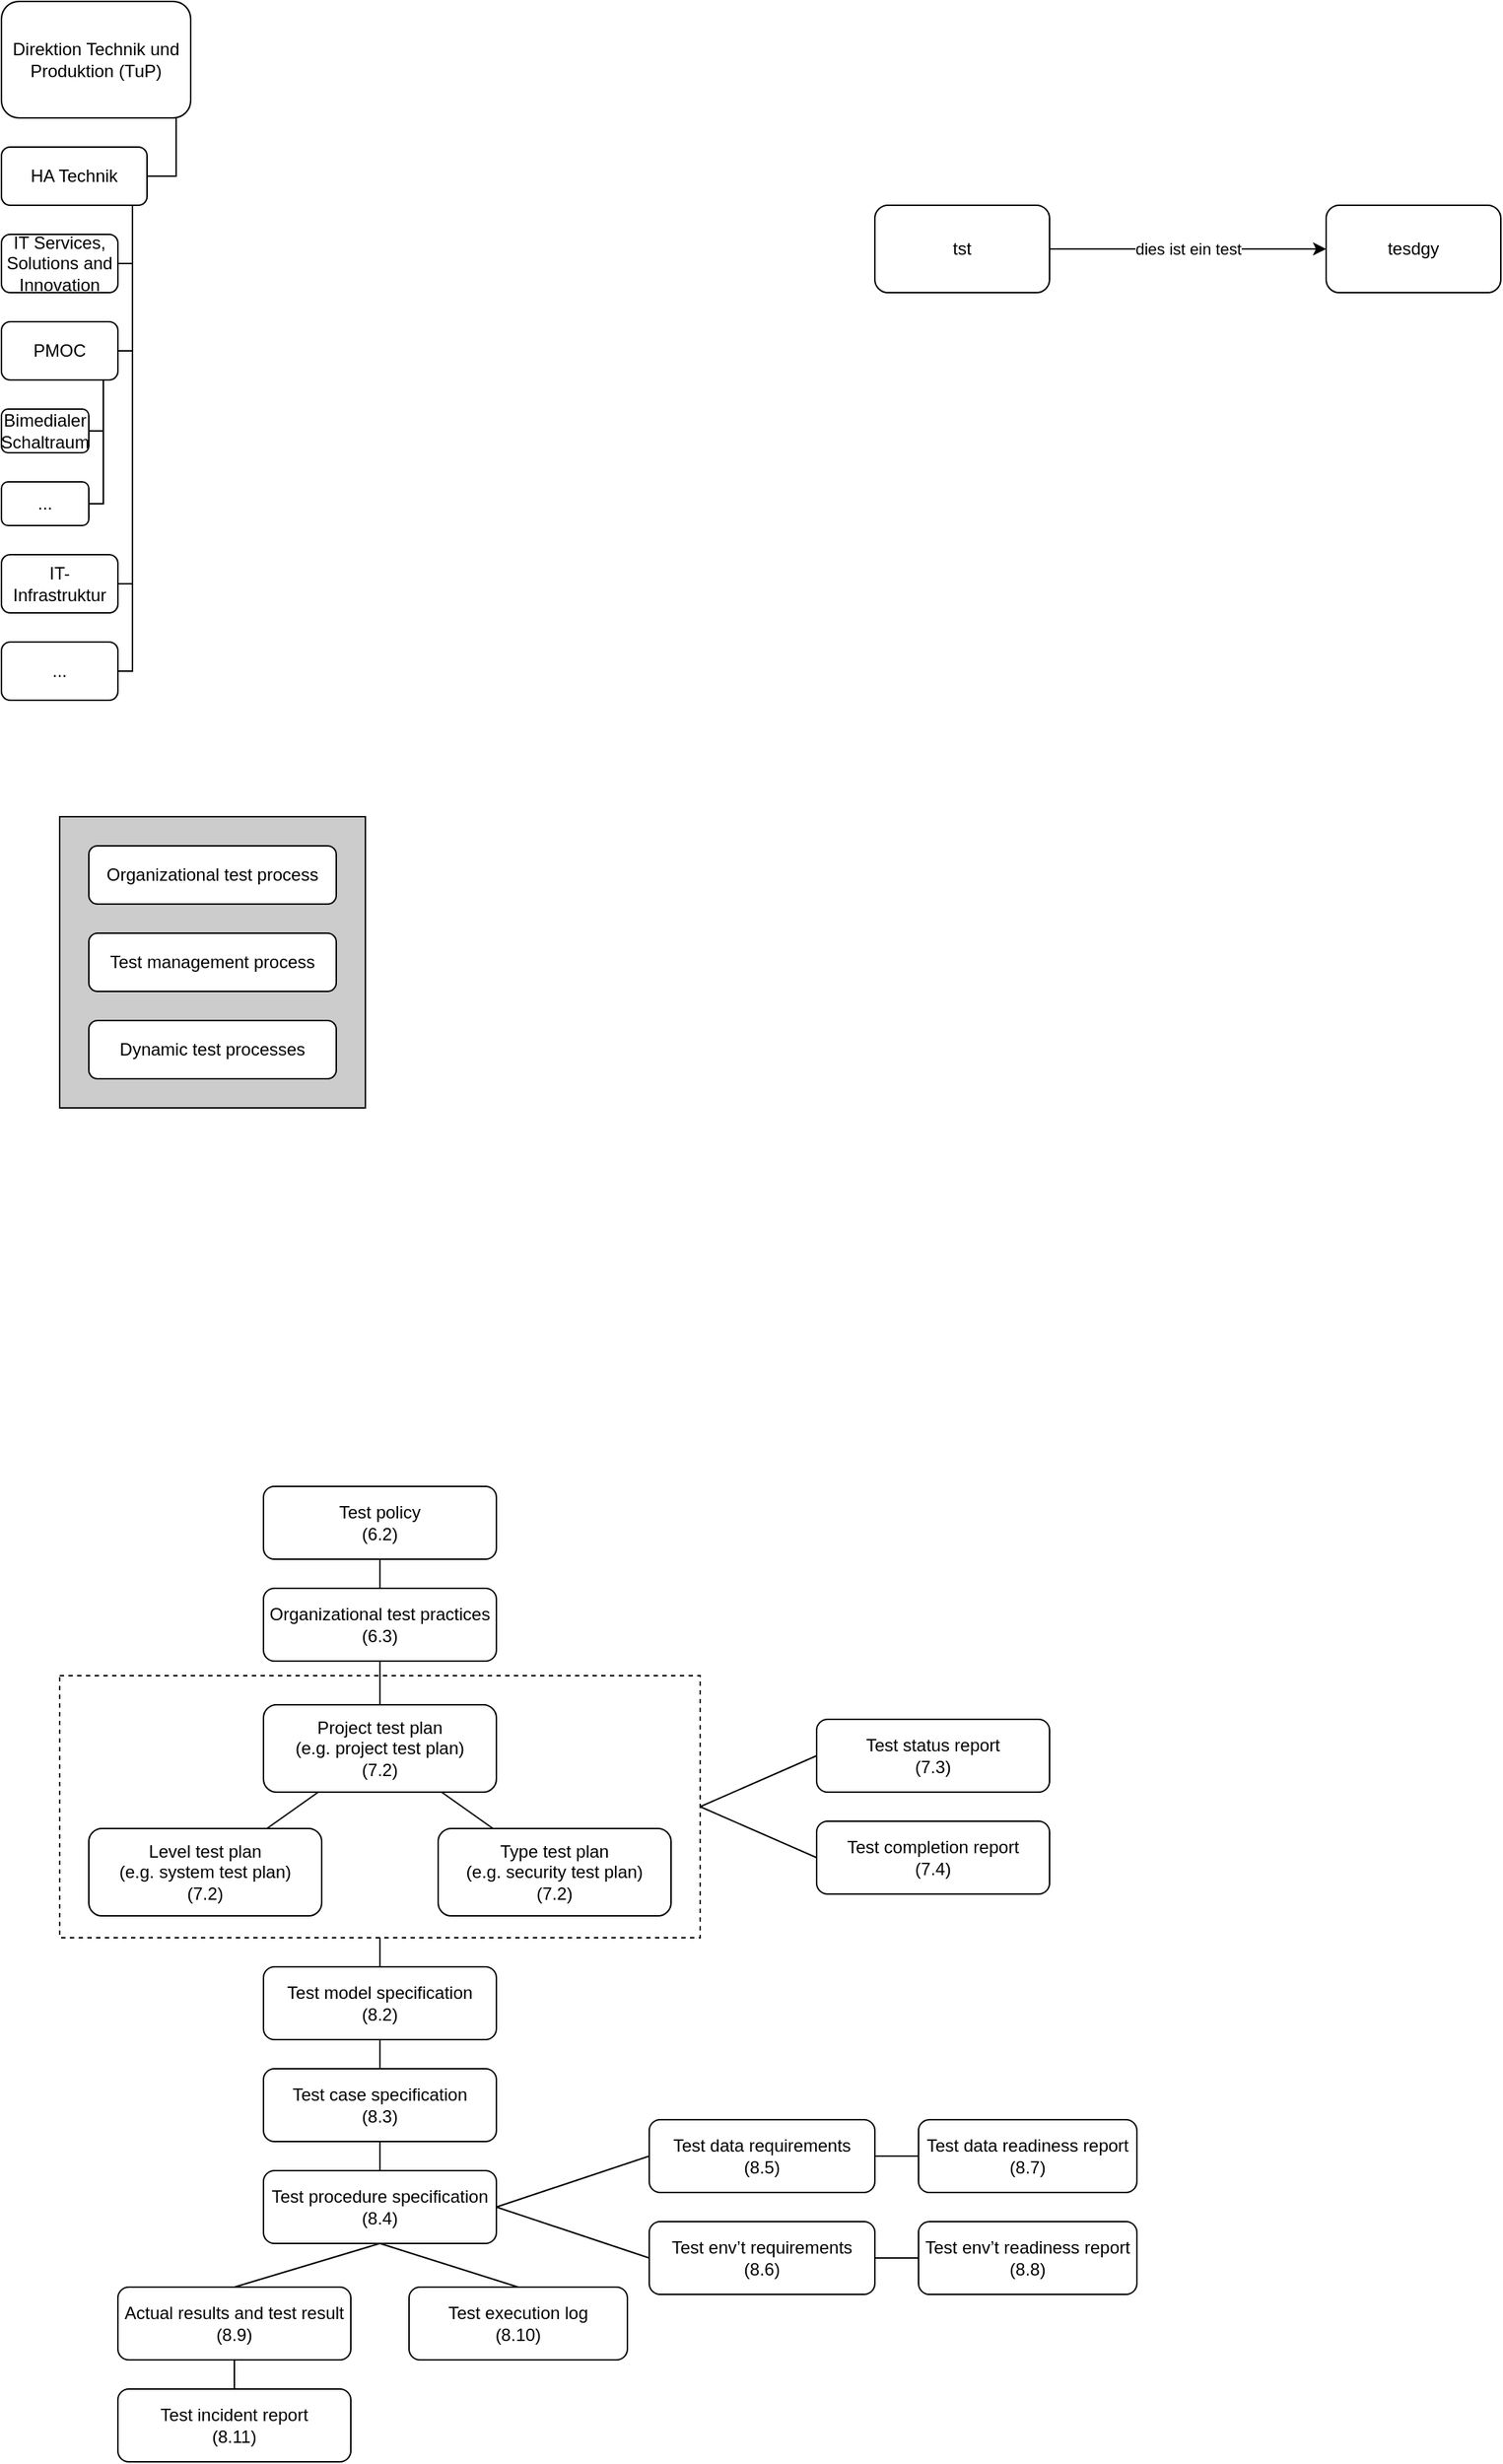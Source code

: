 <mxfile version="28.1.0">
  <diagram name="Seite-1" id="TvuDI8QwhE15kElaz38e">
    <mxGraphModel dx="1418" dy="790" grid="1" gridSize="10" guides="1" tooltips="1" connect="1" arrows="1" fold="1" page="1" pageScale="1" pageWidth="827" pageHeight="1169" math="0" shadow="0">
      <root>
        <mxCell id="0" />
        <mxCell id="GiZz-HR4AVTah3v7BY4u-3" value="Organigramm" parent="0" />
        <mxCell id="GiZz-HR4AVTah3v7BY4u-19" style="edgeStyle=orthogonalEdgeStyle;rounded=0;orthogonalLoop=1;jettySize=auto;html=1;exitX=1;exitY=0.5;exitDx=0;exitDy=0;entryX=0.845;entryY=1.002;entryDx=0;entryDy=0;entryPerimeter=0;endArrow=none;endFill=0;" parent="GiZz-HR4AVTah3v7BY4u-3" source="GiZz-HR4AVTah3v7BY4u-4" target="GiZz-HR4AVTah3v7BY4u-5" edge="1">
          <mxGeometry relative="1" as="geometry">
            <mxPoint x="410.0" y="110.035" as="targetPoint" />
          </mxGeometry>
        </mxCell>
        <mxCell id="GiZz-HR4AVTah3v7BY4u-4" value="HA Technik" style="rounded=1;whiteSpace=wrap;html=1;" parent="GiZz-HR4AVTah3v7BY4u-3" vertex="1">
          <mxGeometry x="300" y="100" width="100" height="40" as="geometry" />
        </mxCell>
        <mxCell id="GiZz-HR4AVTah3v7BY4u-5" value="Direktion Technik und Produktion (TuP)" style="rounded=1;whiteSpace=wrap;html=1;" parent="GiZz-HR4AVTah3v7BY4u-3" vertex="1">
          <mxGeometry x="300" width="130" height="80" as="geometry" />
        </mxCell>
        <mxCell id="GiZz-HR4AVTah3v7BY4u-21" style="edgeStyle=orthogonalEdgeStyle;rounded=0;orthogonalLoop=1;jettySize=auto;html=1;exitX=1;exitY=0.5;exitDx=0;exitDy=0;endArrow=none;endFill=0;" parent="GiZz-HR4AVTah3v7BY4u-3" source="GiZz-HR4AVTah3v7BY4u-11" edge="1">
          <mxGeometry relative="1" as="geometry">
            <mxPoint x="390" y="180" as="targetPoint" />
            <Array as="points">
              <mxPoint x="390" y="240" />
            </Array>
          </mxGeometry>
        </mxCell>
        <mxCell id="GiZz-HR4AVTah3v7BY4u-11" value="PMOC" style="rounded=1;whiteSpace=wrap;html=1;" parent="GiZz-HR4AVTah3v7BY4u-3" vertex="1">
          <mxGeometry x="300" y="220" width="80" height="40" as="geometry" />
        </mxCell>
        <mxCell id="GiZz-HR4AVTah3v7BY4u-12" value="IT Services, Solutions and Innovation" style="rounded=1;whiteSpace=wrap;html=1;" parent="GiZz-HR4AVTah3v7BY4u-3" vertex="1">
          <mxGeometry x="300" y="160" width="80" height="40" as="geometry" />
        </mxCell>
        <mxCell id="GiZz-HR4AVTah3v7BY4u-23" style="edgeStyle=orthogonalEdgeStyle;rounded=0;orthogonalLoop=1;jettySize=auto;html=1;exitX=1;exitY=0.5;exitDx=0;exitDy=0;endArrow=none;endFill=0;" parent="GiZz-HR4AVTah3v7BY4u-3" source="GiZz-HR4AVTah3v7BY4u-13" edge="1">
          <mxGeometry relative="1" as="geometry">
            <mxPoint x="390" y="240" as="targetPoint" />
            <Array as="points">
              <mxPoint x="390" y="400" />
            </Array>
          </mxGeometry>
        </mxCell>
        <mxCell id="GiZz-HR4AVTah3v7BY4u-13" value="IT-Infrastruktur" style="rounded=1;whiteSpace=wrap;html=1;" parent="GiZz-HR4AVTah3v7BY4u-3" vertex="1">
          <mxGeometry x="300" y="380" width="80" height="40" as="geometry" />
        </mxCell>
        <mxCell id="GiZz-HR4AVTah3v7BY4u-14" value="Bimedialer Schaltraum" style="rounded=1;whiteSpace=wrap;html=1;" parent="GiZz-HR4AVTah3v7BY4u-3" vertex="1">
          <mxGeometry x="300" y="280" width="60" height="30" as="geometry" />
        </mxCell>
        <mxCell id="GiZz-HR4AVTah3v7BY4u-15" value="..." style="rounded=1;whiteSpace=wrap;html=1;" parent="GiZz-HR4AVTah3v7BY4u-3" vertex="1">
          <mxGeometry x="300" y="330" width="60" height="30" as="geometry" />
        </mxCell>
        <mxCell id="GiZz-HR4AVTah3v7BY4u-20" style="edgeStyle=orthogonalEdgeStyle;rounded=0;orthogonalLoop=1;jettySize=auto;html=1;exitX=1;exitY=0.5;exitDx=0;exitDy=0;entryX=0.902;entryY=0.993;entryDx=0;entryDy=0;entryPerimeter=0;endArrow=none;endFill=0;" parent="GiZz-HR4AVTah3v7BY4u-3" source="GiZz-HR4AVTah3v7BY4u-12" target="GiZz-HR4AVTah3v7BY4u-4" edge="1">
          <mxGeometry relative="1" as="geometry">
            <Array as="points">
              <mxPoint x="390" y="180" />
              <mxPoint x="390" y="140" />
              <mxPoint x="390" y="140" />
            </Array>
          </mxGeometry>
        </mxCell>
        <mxCell id="GiZz-HR4AVTah3v7BY4u-24" style="edgeStyle=orthogonalEdgeStyle;rounded=0;orthogonalLoop=1;jettySize=auto;html=1;exitX=1;exitY=0.5;exitDx=0;exitDy=0;endArrow=none;endFill=0;" parent="GiZz-HR4AVTah3v7BY4u-3" source="GiZz-HR4AVTah3v7BY4u-22" edge="1">
          <mxGeometry relative="1" as="geometry">
            <mxPoint x="390" y="400" as="targetPoint" />
            <Array as="points">
              <mxPoint x="390" y="460" />
            </Array>
          </mxGeometry>
        </mxCell>
        <mxCell id="GiZz-HR4AVTah3v7BY4u-22" value="..." style="rounded=1;whiteSpace=wrap;html=1;" parent="GiZz-HR4AVTah3v7BY4u-3" vertex="1">
          <mxGeometry x="300" y="440" width="80" height="40" as="geometry" />
        </mxCell>
        <mxCell id="GiZz-HR4AVTah3v7BY4u-25" style="edgeStyle=orthogonalEdgeStyle;rounded=0;orthogonalLoop=1;jettySize=auto;html=1;exitX=1;exitY=0.5;exitDx=0;exitDy=0;endArrow=none;endFill=0;entryX=0.875;entryY=1.005;entryDx=0;entryDy=0;entryPerimeter=0;" parent="GiZz-HR4AVTah3v7BY4u-3" source="GiZz-HR4AVTah3v7BY4u-14" target="GiZz-HR4AVTah3v7BY4u-11" edge="1">
          <mxGeometry relative="1" as="geometry">
            <mxPoint x="370" y="280" as="targetPoint" />
          </mxGeometry>
        </mxCell>
        <mxCell id="GiZz-HR4AVTah3v7BY4u-28" style="edgeStyle=orthogonalEdgeStyle;rounded=0;orthogonalLoop=1;jettySize=auto;html=1;endArrow=none;endFill=0;" parent="GiZz-HR4AVTah3v7BY4u-3" source="GiZz-HR4AVTah3v7BY4u-15" edge="1">
          <mxGeometry relative="1" as="geometry">
            <mxPoint x="370" y="260" as="targetPoint" />
            <Array as="points">
              <mxPoint x="370" y="345" />
              <mxPoint x="370" y="295" />
            </Array>
          </mxGeometry>
        </mxCell>
        <mxCell id="GiZz-HR4AVTah3v7BY4u-7" value="Test" parent="0" />
        <mxCell id="EsfG2RAU68H6bWReub03-45" value="dies ist ein test" style="edgeStyle=orthogonalEdgeStyle;rounded=0;orthogonalLoop=1;jettySize=auto;html=1;exitX=1;exitY=0.5;exitDx=0;exitDy=0;" edge="1" parent="GiZz-HR4AVTah3v7BY4u-7" source="EsfG2RAU68H6bWReub03-43" target="EsfG2RAU68H6bWReub03-44">
          <mxGeometry relative="1" as="geometry" />
        </mxCell>
        <mxCell id="EsfG2RAU68H6bWReub03-43" value="tst" style="rounded=1;whiteSpace=wrap;html=1;" vertex="1" parent="GiZz-HR4AVTah3v7BY4u-7">
          <mxGeometry x="900" y="140" width="120" height="60" as="geometry" />
        </mxCell>
        <mxCell id="EsfG2RAU68H6bWReub03-44" value="tesdgy" style="rounded=1;whiteSpace=wrap;html=1;" vertex="1" parent="GiZz-HR4AVTah3v7BY4u-7">
          <mxGeometry x="1210" y="140" width="120" height="60" as="geometry" />
        </mxCell>
        <mxCell id="WsCw_bzVPhmdkuJ8D12H-0" value="multi_layer_test_process" parent="0" />
        <mxCell id="WsCw_bzVPhmdkuJ8D12H-5" value="" style="rounded=0;whiteSpace=wrap;html=1;fillColor=#CCCCCC;strokeColor=#000000;" parent="WsCw_bzVPhmdkuJ8D12H-0" vertex="1">
          <mxGeometry x="340" y="560" width="210" height="200" as="geometry" />
        </mxCell>
        <mxCell id="WsCw_bzVPhmdkuJ8D12H-1" value="Organizational test process" style="rounded=1;whiteSpace=wrap;html=1;" parent="WsCw_bzVPhmdkuJ8D12H-0" vertex="1">
          <mxGeometry x="360" y="580" width="170" height="40" as="geometry" />
        </mxCell>
        <mxCell id="WsCw_bzVPhmdkuJ8D12H-2" value="Test management process" style="rounded=1;whiteSpace=wrap;html=1;" parent="WsCw_bzVPhmdkuJ8D12H-0" vertex="1">
          <mxGeometry x="360" y="640" width="170" height="40" as="geometry" />
        </mxCell>
        <mxCell id="WsCw_bzVPhmdkuJ8D12H-3" value="Dynamic test processes" style="rounded=1;whiteSpace=wrap;html=1;" parent="WsCw_bzVPhmdkuJ8D12H-0" vertex="1">
          <mxGeometry x="360" y="700" width="170" height="40" as="geometry" />
        </mxCell>
        <mxCell id="EsfG2RAU68H6bWReub03-0" value="overview_test_documentation" parent="0" />
        <mxCell id="EsfG2RAU68H6bWReub03-34" value="" style="rounded=0;whiteSpace=wrap;html=1;fillColor=none;dashed=1;" vertex="1" parent="EsfG2RAU68H6bWReub03-0">
          <mxGeometry x="340" y="1150" width="440" height="180" as="geometry" />
        </mxCell>
        <mxCell id="EsfG2RAU68H6bWReub03-1" value="Test policy&#xa;(6.2)" style="rounded=1;whiteSpace=wrap;html=1;" vertex="1" parent="EsfG2RAU68H6bWReub03-0">
          <mxGeometry x="480" y="1020" width="160" height="50" as="geometry" />
        </mxCell>
        <mxCell id="EsfG2RAU68H6bWReub03-2" value="Organizational test practices&#xa;(6.3)" style="rounded=1;whiteSpace=wrap;html=1;" vertex="1" parent="EsfG2RAU68H6bWReub03-0">
          <mxGeometry x="480" y="1090" width="160" height="50" as="geometry" />
        </mxCell>
        <mxCell id="EsfG2RAU68H6bWReub03-3" style="endArrow=none;endFill=0;" edge="1" parent="EsfG2RAU68H6bWReub03-0" source="EsfG2RAU68H6bWReub03-1" target="EsfG2RAU68H6bWReub03-2">
          <mxGeometry relative="1" as="geometry" />
        </mxCell>
        <mxCell id="EsfG2RAU68H6bWReub03-4" value="Project test plan&#xa;(e.g. project test plan)&#xa;(7.2)" style="rounded=1;whiteSpace=wrap;html=1;" vertex="1" parent="EsfG2RAU68H6bWReub03-0">
          <mxGeometry x="480" y="1170" width="160" height="60" as="geometry" />
        </mxCell>
        <mxCell id="EsfG2RAU68H6bWReub03-5" style="endArrow=none;endFill=0;" edge="1" parent="EsfG2RAU68H6bWReub03-0" source="EsfG2RAU68H6bWReub03-2" target="EsfG2RAU68H6bWReub03-4">
          <mxGeometry relative="1" as="geometry" />
        </mxCell>
        <mxCell id="EsfG2RAU68H6bWReub03-6" value="Level test plan&#xa;(e.g. system test plan)&#xa;(7.2)" style="rounded=1;whiteSpace=wrap;html=1;" vertex="1" parent="EsfG2RAU68H6bWReub03-0">
          <mxGeometry x="360" y="1255" width="160" height="60" as="geometry" />
        </mxCell>
        <mxCell id="EsfG2RAU68H6bWReub03-7" style="endArrow=none;endFill=0;" edge="1" parent="EsfG2RAU68H6bWReub03-0" source="EsfG2RAU68H6bWReub03-4" target="EsfG2RAU68H6bWReub03-6">
          <mxGeometry relative="1" as="geometry" />
        </mxCell>
        <mxCell id="EsfG2RAU68H6bWReub03-8" value="Type test plan&#xa;(e.g. security test plan)&#xa;(7.2)" style="rounded=1;whiteSpace=wrap;html=1;" vertex="1" parent="EsfG2RAU68H6bWReub03-0">
          <mxGeometry x="600" y="1255" width="160" height="60" as="geometry" />
        </mxCell>
        <mxCell id="EsfG2RAU68H6bWReub03-9" style="endArrow=none;endFill=0;" edge="1" parent="EsfG2RAU68H6bWReub03-0" source="EsfG2RAU68H6bWReub03-4" target="EsfG2RAU68H6bWReub03-8">
          <mxGeometry relative="1" as="geometry" />
        </mxCell>
        <mxCell id="EsfG2RAU68H6bWReub03-10" value="Test status report&#xa;(7.3)" style="rounded=1;whiteSpace=wrap;html=1;" vertex="1" parent="EsfG2RAU68H6bWReub03-0">
          <mxGeometry x="860" y="1180" width="160" height="50" as="geometry" />
        </mxCell>
        <mxCell id="EsfG2RAU68H6bWReub03-12" value="Test completion report&#xa;(7.4)" style="rounded=1;whiteSpace=wrap;html=1;" vertex="1" parent="EsfG2RAU68H6bWReub03-0">
          <mxGeometry x="860" y="1250" width="160" height="50" as="geometry" />
        </mxCell>
        <mxCell id="EsfG2RAU68H6bWReub03-35" value="" style="edgeStyle=orthogonalEdgeStyle;rounded=0;orthogonalLoop=1;jettySize=auto;html=1;endArrow=none;endFill=0;" edge="1" parent="EsfG2RAU68H6bWReub03-0" source="EsfG2RAU68H6bWReub03-14" target="EsfG2RAU68H6bWReub03-34">
          <mxGeometry relative="1" as="geometry" />
        </mxCell>
        <mxCell id="EsfG2RAU68H6bWReub03-14" value="Test model specification&#xa;(8.2)" style="rounded=1;whiteSpace=wrap;html=1;" vertex="1" parent="EsfG2RAU68H6bWReub03-0">
          <mxGeometry x="480" y="1350" width="160" height="50" as="geometry" />
        </mxCell>
        <mxCell id="EsfG2RAU68H6bWReub03-16" value="Test case specification&#xa;(8.3)" style="rounded=1;whiteSpace=wrap;html=1;" vertex="1" parent="EsfG2RAU68H6bWReub03-0">
          <mxGeometry x="480" y="1420" width="160" height="50" as="geometry" />
        </mxCell>
        <mxCell id="EsfG2RAU68H6bWReub03-17" style="endArrow=none;endFill=0;" edge="1" parent="EsfG2RAU68H6bWReub03-0" source="EsfG2RAU68H6bWReub03-14" target="EsfG2RAU68H6bWReub03-16">
          <mxGeometry relative="1" as="geometry" />
        </mxCell>
        <mxCell id="EsfG2RAU68H6bWReub03-18" value="Test procedure specification&#xa;(8.4)" style="rounded=1;whiteSpace=wrap;html=1;" vertex="1" parent="EsfG2RAU68H6bWReub03-0">
          <mxGeometry x="480" y="1490" width="160" height="50" as="geometry" />
        </mxCell>
        <mxCell id="EsfG2RAU68H6bWReub03-19" style="endArrow=none;endFill=0;" edge="1" parent="EsfG2RAU68H6bWReub03-0" source="EsfG2RAU68H6bWReub03-16" target="EsfG2RAU68H6bWReub03-18">
          <mxGeometry relative="1" as="geometry" />
        </mxCell>
        <mxCell id="EsfG2RAU68H6bWReub03-20" value="Test data requirements&#xa;(8.5)" style="rounded=1;whiteSpace=wrap;html=1;" vertex="1" parent="EsfG2RAU68H6bWReub03-0">
          <mxGeometry x="745" y="1455" width="155" height="50" as="geometry" />
        </mxCell>
        <mxCell id="EsfG2RAU68H6bWReub03-22" value="Test env’t requirements&#xa;(8.6)" style="rounded=1;whiteSpace=wrap;html=1;" vertex="1" parent="EsfG2RAU68H6bWReub03-0">
          <mxGeometry x="745" y="1525" width="155" height="50" as="geometry" />
        </mxCell>
        <mxCell id="EsfG2RAU68H6bWReub03-24" value="Test data readiness report&#xa;(8.7)" style="rounded=1;whiteSpace=wrap;html=1;" vertex="1" parent="EsfG2RAU68H6bWReub03-0">
          <mxGeometry x="930" y="1455" width="150" height="50" as="geometry" />
        </mxCell>
        <mxCell id="EsfG2RAU68H6bWReub03-25" style="endArrow=none;endFill=0;" edge="1" parent="EsfG2RAU68H6bWReub03-0" source="EsfG2RAU68H6bWReub03-20" target="EsfG2RAU68H6bWReub03-24">
          <mxGeometry relative="1" as="geometry" />
        </mxCell>
        <mxCell id="EsfG2RAU68H6bWReub03-26" value="Test env’t readiness report&#xa;(8.8)" style="rounded=1;whiteSpace=wrap;html=1;" vertex="1" parent="EsfG2RAU68H6bWReub03-0">
          <mxGeometry x="930" y="1525" width="150" height="50" as="geometry" />
        </mxCell>
        <mxCell id="EsfG2RAU68H6bWReub03-27" style="endArrow=none;endFill=0;" edge="1" parent="EsfG2RAU68H6bWReub03-0" source="EsfG2RAU68H6bWReub03-22" target="EsfG2RAU68H6bWReub03-26">
          <mxGeometry relative="1" as="geometry" />
        </mxCell>
        <mxCell id="EsfG2RAU68H6bWReub03-28" value="Actual results and test result&#xa;(8.9)" style="rounded=1;whiteSpace=wrap;html=1;" vertex="1" parent="EsfG2RAU68H6bWReub03-0">
          <mxGeometry x="380" y="1570" width="160" height="50" as="geometry" />
        </mxCell>
        <mxCell id="EsfG2RAU68H6bWReub03-30" value="Test execution log&#xa;(8.10)" style="rounded=1;whiteSpace=wrap;html=1;" vertex="1" parent="EsfG2RAU68H6bWReub03-0">
          <mxGeometry x="580" y="1570" width="150" height="50" as="geometry" />
        </mxCell>
        <mxCell id="EsfG2RAU68H6bWReub03-32" value="Test incident report&#xa;(8.11)" style="rounded=1;whiteSpace=wrap;html=1;" vertex="1" parent="EsfG2RAU68H6bWReub03-0">
          <mxGeometry x="380" y="1640" width="160" height="50" as="geometry" />
        </mxCell>
        <mxCell id="EsfG2RAU68H6bWReub03-33" style="endArrow=none;endFill=0;" edge="1" parent="EsfG2RAU68H6bWReub03-0" source="EsfG2RAU68H6bWReub03-28" target="EsfG2RAU68H6bWReub03-32">
          <mxGeometry relative="1" as="geometry" />
        </mxCell>
        <mxCell id="EsfG2RAU68H6bWReub03-37" value="" style="endArrow=none;html=1;rounded=0;entryX=0;entryY=0.5;entryDx=0;entryDy=0;exitX=1;exitY=0.5;exitDx=0;exitDy=0;" edge="1" parent="EsfG2RAU68H6bWReub03-0" source="EsfG2RAU68H6bWReub03-34" target="EsfG2RAU68H6bWReub03-10">
          <mxGeometry width="50" height="50" relative="1" as="geometry">
            <mxPoint x="800" y="1220" as="sourcePoint" />
            <mxPoint x="830" y="1200" as="targetPoint" />
          </mxGeometry>
        </mxCell>
        <mxCell id="EsfG2RAU68H6bWReub03-38" value="" style="endArrow=none;html=1;rounded=0;entryX=0;entryY=0.5;entryDx=0;entryDy=0;exitX=1;exitY=0.5;exitDx=0;exitDy=0;" edge="1" parent="EsfG2RAU68H6bWReub03-0" source="EsfG2RAU68H6bWReub03-34" target="EsfG2RAU68H6bWReub03-12">
          <mxGeometry width="50" height="50" relative="1" as="geometry">
            <mxPoint x="820" y="1270" as="sourcePoint" />
            <mxPoint x="890" y="1300" as="targetPoint" />
          </mxGeometry>
        </mxCell>
        <mxCell id="EsfG2RAU68H6bWReub03-39" value="" style="endArrow=none;html=1;rounded=0;exitX=1;exitY=0.5;exitDx=0;exitDy=0;entryX=0;entryY=0.5;entryDx=0;entryDy=0;" edge="1" parent="EsfG2RAU68H6bWReub03-0" source="EsfG2RAU68H6bWReub03-18" target="EsfG2RAU68H6bWReub03-20">
          <mxGeometry width="50" height="50" relative="1" as="geometry">
            <mxPoint x="680" y="1520" as="sourcePoint" />
            <mxPoint x="730" y="1470" as="targetPoint" />
          </mxGeometry>
        </mxCell>
        <mxCell id="EsfG2RAU68H6bWReub03-40" value="" style="endArrow=none;html=1;rounded=0;exitX=1;exitY=0.5;exitDx=0;exitDy=0;entryX=0;entryY=0.5;entryDx=0;entryDy=0;" edge="1" parent="EsfG2RAU68H6bWReub03-0" source="EsfG2RAU68H6bWReub03-18" target="EsfG2RAU68H6bWReub03-22">
          <mxGeometry width="50" height="50" relative="1" as="geometry">
            <mxPoint x="680" y="1575" as="sourcePoint" />
            <mxPoint x="770" y="1540" as="targetPoint" />
          </mxGeometry>
        </mxCell>
        <mxCell id="EsfG2RAU68H6bWReub03-41" value="" style="endArrow=none;html=1;rounded=0;exitX=0.5;exitY=0;exitDx=0;exitDy=0;entryX=0.5;entryY=1;entryDx=0;entryDy=0;" edge="1" parent="EsfG2RAU68H6bWReub03-0" source="EsfG2RAU68H6bWReub03-28" target="EsfG2RAU68H6bWReub03-18">
          <mxGeometry width="50" height="50" relative="1" as="geometry">
            <mxPoint x="390" y="1505" as="sourcePoint" />
            <mxPoint x="480" y="1470" as="targetPoint" />
          </mxGeometry>
        </mxCell>
        <mxCell id="EsfG2RAU68H6bWReub03-42" value="" style="endArrow=none;html=1;rounded=0;exitX=0.5;exitY=1;exitDx=0;exitDy=0;entryX=0.5;entryY=0;entryDx=0;entryDy=0;" edge="1" parent="EsfG2RAU68H6bWReub03-0" source="EsfG2RAU68H6bWReub03-18" target="EsfG2RAU68H6bWReub03-30">
          <mxGeometry width="50" height="50" relative="1" as="geometry">
            <mxPoint x="600" y="1575" as="sourcePoint" />
            <mxPoint x="690" y="1540" as="targetPoint" />
          </mxGeometry>
        </mxCell>
      </root>
    </mxGraphModel>
  </diagram>
</mxfile>

